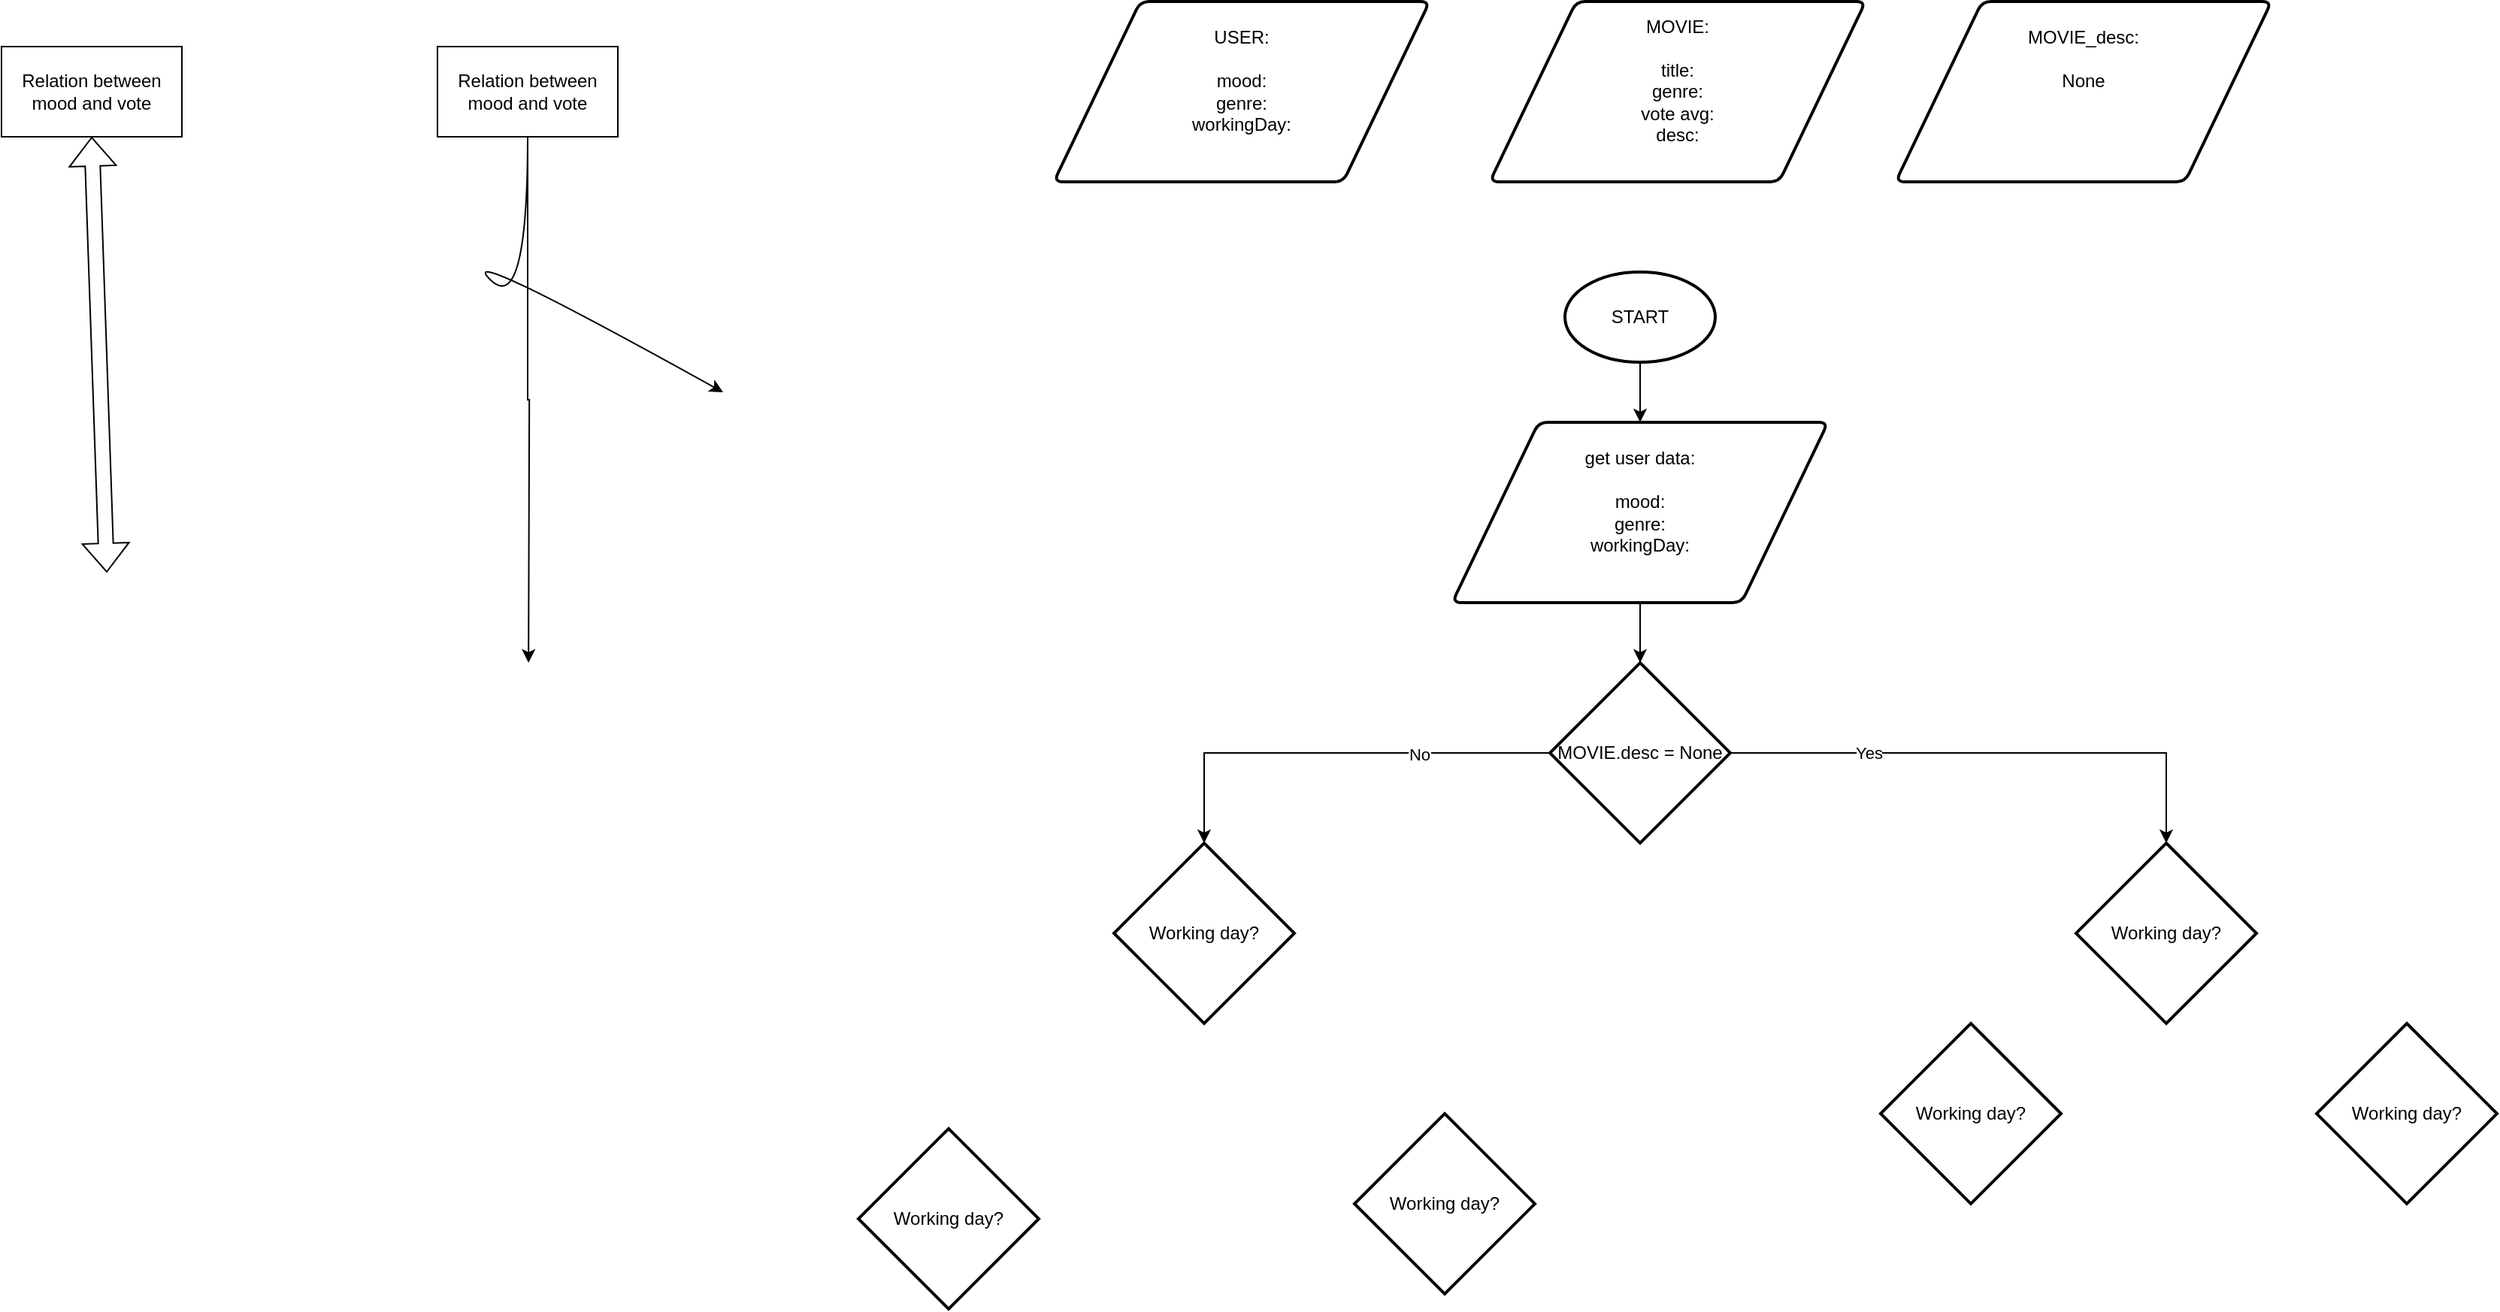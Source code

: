 <mxfile version="24.2.5" type="github">
  <diagram name="Strona-1" id="ttXoSirOUBznSJBImnJa">
    <mxGraphModel dx="2798" dy="1059" grid="1" gridSize="10" guides="1" tooltips="1" connect="1" arrows="1" fold="1" page="1" pageScale="1" pageWidth="827" pageHeight="1169" math="0" shadow="0">
      <root>
        <mxCell id="0" />
        <mxCell id="1" parent="0" />
        <mxCell id="wMrsFuOgcD0PORIPJlcn-2" value="&lt;div&gt;USER:&lt;br&gt;&lt;br&gt;&lt;/div&gt;&lt;div&gt;mood:&lt;/div&gt;&lt;div&gt;genre:&lt;/div&gt;&lt;div&gt;workingDay:&lt;/div&gt;&lt;div&gt;&lt;br&gt;&lt;/div&gt;" style="shape=parallelogram;html=1;strokeWidth=2;perimeter=parallelogramPerimeter;whiteSpace=wrap;rounded=1;arcSize=12;size=0.23;" parent="1" vertex="1">
          <mxGeometry x="10" y="40" width="250" height="120" as="geometry" />
        </mxCell>
        <mxCell id="wMrsFuOgcD0PORIPJlcn-3" value="&lt;div&gt;MOVIE:&lt;br&gt;&lt;br&gt;&lt;/div&gt;&lt;div&gt;title:&lt;/div&gt;&lt;div&gt;genre:&lt;/div&gt;&lt;div&gt;vote avg:&lt;/div&gt;&lt;div&gt;desc:&lt;br&gt;&lt;/div&gt;&lt;div&gt;&lt;br&gt;&lt;/div&gt;" style="shape=parallelogram;html=1;strokeWidth=2;perimeter=parallelogramPerimeter;whiteSpace=wrap;rounded=1;arcSize=12;size=0.23;" parent="1" vertex="1">
          <mxGeometry x="300" y="40" width="250" height="120" as="geometry" />
        </mxCell>
        <mxCell id="wMrsFuOgcD0PORIPJlcn-8" style="edgeStyle=orthogonalEdgeStyle;rounded=0;orthogonalLoop=1;jettySize=auto;html=1;exitX=0.5;exitY=1;exitDx=0;exitDy=0;exitPerimeter=0;entryX=0.5;entryY=0;entryDx=0;entryDy=0;" parent="1" source="wMrsFuOgcD0PORIPJlcn-4" target="wMrsFuOgcD0PORIPJlcn-6" edge="1">
          <mxGeometry relative="1" as="geometry" />
        </mxCell>
        <mxCell id="wMrsFuOgcD0PORIPJlcn-4" value="START" style="strokeWidth=2;html=1;shape=mxgraph.flowchart.start_1;whiteSpace=wrap;" parent="1" vertex="1">
          <mxGeometry x="350" y="220" width="100" height="60" as="geometry" />
        </mxCell>
        <mxCell id="wMrsFuOgcD0PORIPJlcn-5" value="&lt;div&gt;MOVIE_desc:&lt;br&gt;&lt;/div&gt;&lt;div&gt;&lt;br&gt;&lt;/div&gt;&lt;div&gt;None&lt;/div&gt;&lt;div&gt;&lt;br&gt;&lt;/div&gt;&lt;div&gt;&lt;br&gt;&lt;/div&gt;&lt;div&gt;&lt;br&gt;&lt;/div&gt;" style="shape=parallelogram;html=1;strokeWidth=2;perimeter=parallelogramPerimeter;whiteSpace=wrap;rounded=1;arcSize=12;size=0.23;" parent="1" vertex="1">
          <mxGeometry x="570" y="40" width="250" height="120" as="geometry" />
        </mxCell>
        <mxCell id="kH90dR4RZARtfzA0eED5-5" style="edgeStyle=orthogonalEdgeStyle;rounded=0;orthogonalLoop=1;jettySize=auto;html=1;exitX=0.5;exitY=1;exitDx=0;exitDy=0;entryX=0.5;entryY=0;entryDx=0;entryDy=0;" parent="1" source="wMrsFuOgcD0PORIPJlcn-6" target="wMrsFuOgcD0PORIPJlcn-16" edge="1">
          <mxGeometry relative="1" as="geometry" />
        </mxCell>
        <mxCell id="wMrsFuOgcD0PORIPJlcn-6" value="&lt;div&gt;get user data: &lt;br&gt;&lt;br&gt;&lt;/div&gt;&lt;div&gt;mood:&lt;/div&gt;&lt;div&gt;genre:&lt;/div&gt;&lt;div&gt;workingDay:&lt;/div&gt;&lt;div&gt;&lt;br&gt;&lt;/div&gt;" style="shape=parallelogram;html=1;strokeWidth=2;perimeter=parallelogramPerimeter;whiteSpace=wrap;rounded=1;arcSize=12;size=0.23;" parent="1" vertex="1">
          <mxGeometry x="275" y="320" width="250" height="120" as="geometry" />
        </mxCell>
        <mxCell id="wMrsFuOgcD0PORIPJlcn-13" value="Working day?" style="rhombus;whiteSpace=wrap;html=1;strokeWidth=2;" parent="1" vertex="1">
          <mxGeometry x="690" y="600" width="120" height="120" as="geometry" />
        </mxCell>
        <mxCell id="kH90dR4RZARtfzA0eED5-4" style="edgeStyle=orthogonalEdgeStyle;rounded=0;orthogonalLoop=1;jettySize=auto;html=1;exitX=0;exitY=0.5;exitDx=0;exitDy=0;entryX=0.5;entryY=0;entryDx=0;entryDy=0;" parent="1" source="wMrsFuOgcD0PORIPJlcn-16" target="kH90dR4RZARtfzA0eED5-2" edge="1">
          <mxGeometry relative="1" as="geometry" />
        </mxCell>
        <mxCell id="kH90dR4RZARtfzA0eED5-6" value="No" style="edgeLabel;html=1;align=center;verticalAlign=middle;resizable=0;points=[];" parent="kH90dR4RZARtfzA0eED5-4" vertex="1" connectable="0">
          <mxGeometry x="-0.4" y="1" relative="1" as="geometry">
            <mxPoint as="offset" />
          </mxGeometry>
        </mxCell>
        <mxCell id="kH90dR4RZARtfzA0eED5-7" style="edgeStyle=orthogonalEdgeStyle;rounded=0;orthogonalLoop=1;jettySize=auto;html=1;exitX=1;exitY=0.5;exitDx=0;exitDy=0;" parent="1" source="wMrsFuOgcD0PORIPJlcn-16" target="wMrsFuOgcD0PORIPJlcn-13" edge="1">
          <mxGeometry relative="1" as="geometry">
            <Array as="points">
              <mxPoint x="750" y="540" />
            </Array>
          </mxGeometry>
        </mxCell>
        <mxCell id="kH90dR4RZARtfzA0eED5-8" value="Yes" style="edgeLabel;html=1;align=center;verticalAlign=middle;resizable=0;points=[];" parent="kH90dR4RZARtfzA0eED5-7" vertex="1" connectable="0">
          <mxGeometry x="-0.676" y="-3" relative="1" as="geometry">
            <mxPoint x="35" y="-3" as="offset" />
          </mxGeometry>
        </mxCell>
        <mxCell id="wMrsFuOgcD0PORIPJlcn-16" value="MOVIE.desc = None" style="rhombus;whiteSpace=wrap;html=1;strokeWidth=2;" parent="1" vertex="1">
          <mxGeometry x="340" y="480" width="120" height="120" as="geometry" />
        </mxCell>
        <mxCell id="kH90dR4RZARtfzA0eED5-2" value="Working day?" style="rhombus;whiteSpace=wrap;html=1;strokeWidth=2;" parent="1" vertex="1">
          <mxGeometry x="50" y="600" width="120" height="120" as="geometry" />
        </mxCell>
        <mxCell id="kH90dR4RZARtfzA0eED5-10" value="Working day?" style="rhombus;whiteSpace=wrap;html=1;strokeWidth=2;" parent="1" vertex="1">
          <mxGeometry x="210" y="780" width="120" height="120" as="geometry" />
        </mxCell>
        <mxCell id="kH90dR4RZARtfzA0eED5-11" value="Working day?" style="rhombus;whiteSpace=wrap;html=1;strokeWidth=2;" parent="1" vertex="1">
          <mxGeometry x="-120" y="790" width="120" height="120" as="geometry" />
        </mxCell>
        <mxCell id="kH90dR4RZARtfzA0eED5-12" value="Working day?" style="rhombus;whiteSpace=wrap;html=1;strokeWidth=2;" parent="1" vertex="1">
          <mxGeometry x="560" y="720" width="120" height="120" as="geometry" />
        </mxCell>
        <mxCell id="kH90dR4RZARtfzA0eED5-13" value="Working day?" style="rhombus;whiteSpace=wrap;html=1;strokeWidth=2;" parent="1" vertex="1">
          <mxGeometry x="850" y="720" width="120" height="120" as="geometry" />
        </mxCell>
        <mxCell id="kH90dR4RZARtfzA0eED5-15" value="Relation between mood and vote" style="rounded=0;whiteSpace=wrap;html=1;" parent="1" vertex="1">
          <mxGeometry x="-690" y="70" width="120" height="60" as="geometry" />
        </mxCell>
        <mxCell id="kH90dR4RZARtfzA0eED5-26" style="edgeStyle=orthogonalEdgeStyle;rounded=0;orthogonalLoop=1;jettySize=auto;html=1;exitX=0.5;exitY=1;exitDx=0;exitDy=0;" edge="1" parent="1" source="kH90dR4RZARtfzA0eED5-16">
          <mxGeometry relative="1" as="geometry">
            <mxPoint x="-339.429" y="480" as="targetPoint" />
          </mxGeometry>
        </mxCell>
        <mxCell id="kH90dR4RZARtfzA0eED5-16" value="Relation between mood and vote" style="rounded=0;whiteSpace=wrap;html=1;" parent="1" vertex="1">
          <mxGeometry x="-400" y="70" width="120" height="60" as="geometry" />
        </mxCell>
        <mxCell id="l6ITB0ktixldAj-hyIiu-2" value="" style="shape=flexArrow;endArrow=classic;startArrow=classic;html=1;rounded=0;entryX=0.5;entryY=1;entryDx=0;entryDy=0;" edge="1" parent="1" target="kH90dR4RZARtfzA0eED5-15">
          <mxGeometry width="100" height="100" relative="1" as="geometry">
            <mxPoint x="-620" y="420" as="sourcePoint" />
            <mxPoint x="-560" y="190" as="targetPoint" />
          </mxGeometry>
        </mxCell>
        <mxCell id="l6ITB0ktixldAj-hyIiu-3" value="" style="curved=1;endArrow=classic;html=1;rounded=0;exitX=0.5;exitY=1;exitDx=0;exitDy=0;" edge="1" parent="1" source="kH90dR4RZARtfzA0eED5-16">
          <mxGeometry width="50" height="50" relative="1" as="geometry">
            <mxPoint x="-390" y="250" as="sourcePoint" />
            <mxPoint x="-210" y="300" as="targetPoint" />
            <Array as="points">
              <mxPoint x="-340" y="250" />
              <mxPoint x="-390" y="200" />
            </Array>
          </mxGeometry>
        </mxCell>
      </root>
    </mxGraphModel>
  </diagram>
</mxfile>
